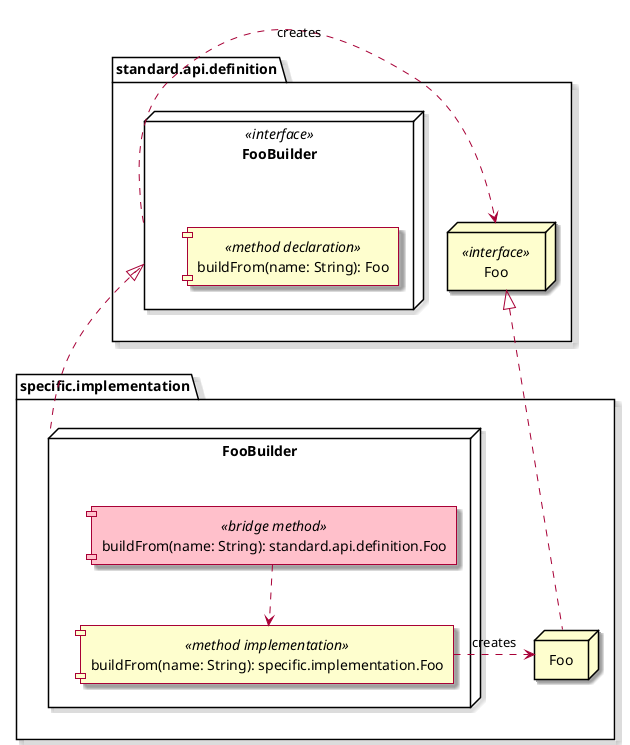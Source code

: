 @startuml

skin rose
skinparam backgroundColor transparent
skinparam componentStyle uml1

set separator none
hide empty members

package standard.api.definition {

    node "Foo" as api_Foo <<interface>> {
    }

    node "FooBuilder" as api_FooBuilder <<interface>> {
        [buildFrom(name: String): Foo] as api_buildFrom <<method declaration>>
    }

    api_FooBuilder .> api_Foo : creates

}

package specific.implementation {

    node "Foo" as impl_Foo {
    }
    api_Foo <|.. impl_Foo

    node "FooBuilder" as impl_FooBuilder {
        [buildFrom(name: String): specific.implementation.Foo] as impl_buildFrom <<method implementation>>
        [buildFrom(name: String): standard.api.definition.Foo] as bridge_buildFrom <<bridge method>> #pink

        bridge_buildFrom ..> impl_buildFrom
    }
    api_FooBuilder <|.. impl_FooBuilder

    impl_buildFrom .> impl_Foo : creates

}

@enduml
